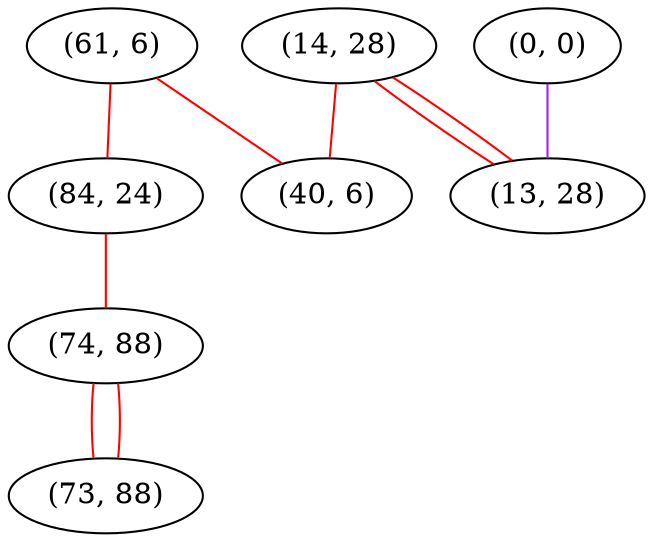 graph "" {
"(61, 6)";
"(14, 28)";
"(0, 0)";
"(84, 24)";
"(74, 88)";
"(13, 28)";
"(40, 6)";
"(73, 88)";
"(61, 6)" -- "(40, 6)"  [color=red, key=0, weight=1];
"(61, 6)" -- "(84, 24)"  [color=red, key=0, weight=1];
"(14, 28)" -- "(40, 6)"  [color=red, key=0, weight=1];
"(14, 28)" -- "(13, 28)"  [color=red, key=0, weight=1];
"(14, 28)" -- "(13, 28)"  [color=red, key=1, weight=1];
"(0, 0)" -- "(13, 28)"  [color=purple, key=0, weight=4];
"(84, 24)" -- "(74, 88)"  [color=red, key=0, weight=1];
"(74, 88)" -- "(73, 88)"  [color=red, key=0, weight=1];
"(74, 88)" -- "(73, 88)"  [color=red, key=1, weight=1];
}

